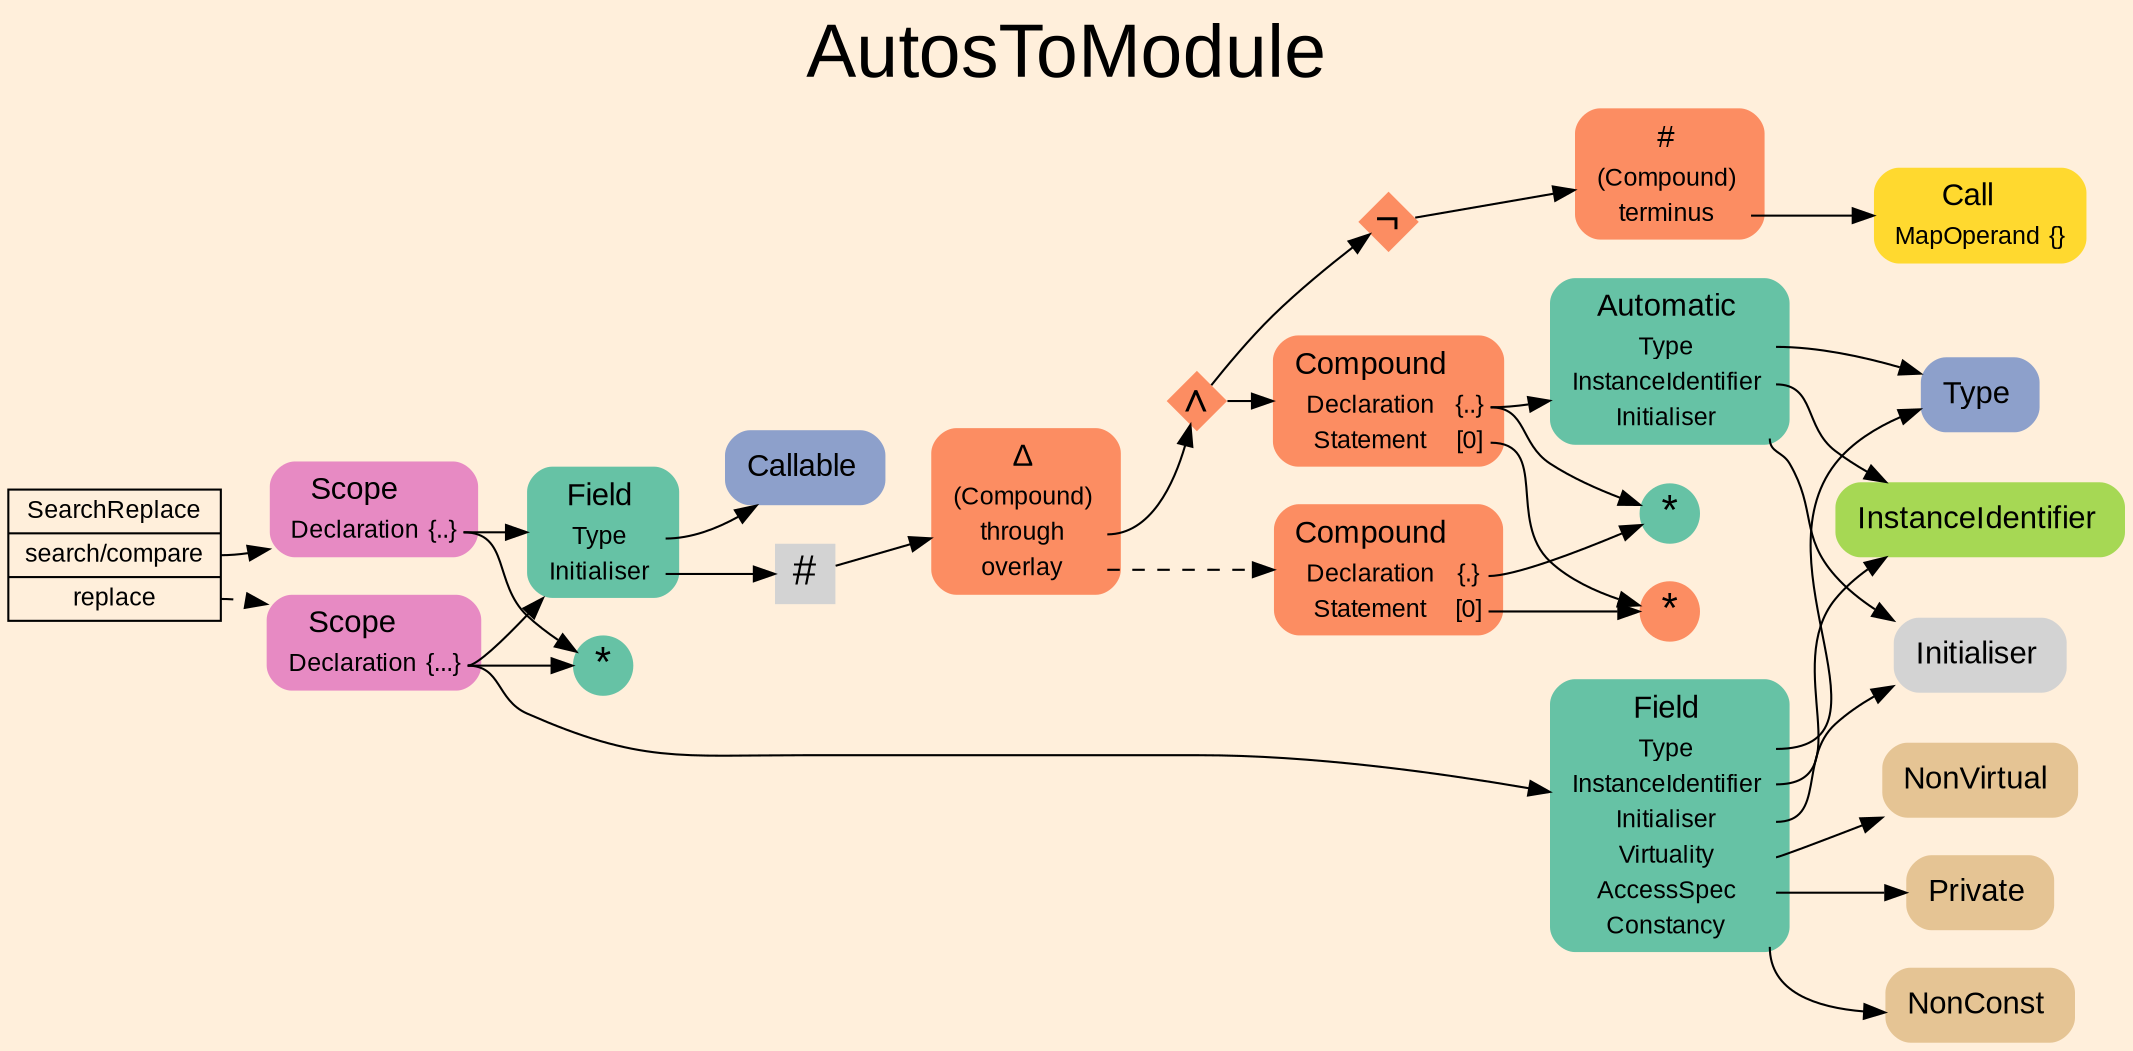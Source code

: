 digraph "AutosToModule" {
label = "AutosToModule"
labelloc = t
fontsize = "36"
graph [
    rankdir = "LR"
    ranksep = 0.3
    bgcolor = antiquewhite1
    color = black
    fontcolor = black
    fontname = "Arial"
];
node [
    fontname = "Arial"
];
edge [
    fontname = "Arial"
];

// -------------------- transformation figure --------------------
"CR#B-4-23" [
    // -------- block CR#B-4-23 ----------
    shape = "record"
    fillcolor = antiquewhite1
    label = "<fixed> SearchReplace | <port0> search/compare | <port1> replace"
    style = "filled"
    fontsize = "12"
    color = black
    fontcolor = black
];

"#B-2-485" [
    // -------- block #B-2-485 ----------
    shape = "plaintext"
    fillcolor = "/set28/4"
    label = <<TABLE BORDER="0" CELLBORDER="0" CELLSPACING="0">
     <TR><TD><FONT POINT-SIZE="15.0">Scope</FONT></TD><TD></TD></TR>
     <TR><TD>Declaration</TD><TD PORT="port0">{..}</TD></TR>
    </TABLE>>
    style = "rounded,filled"
    fontsize = "12"
];

"#B-2-487" [
    // -------- block #B-2-487 ----------
    shape = "circle"
    fillcolor = "/set28/1"
    label = <*>
    style = "filled"
    fontsize = "20"
    penwidth = 0.0
    fixedsize = true
    width = 0.4
    height = 0.4
];

"#B-2-491" [
    // -------- block #B-2-491 ----------
    shape = "plaintext"
    fillcolor = "/set28/1"
    label = <<TABLE BORDER="0" CELLBORDER="0" CELLSPACING="0">
     <TR><TD><FONT POINT-SIZE="15.0">Field</FONT></TD><TD></TD></TR>
     <TR><TD>Type</TD><TD PORT="port0"></TD></TR>
     <TR><TD>Initialiser</TD><TD PORT="port1"></TD></TR>
    </TABLE>>
    style = "rounded,filled"
    fontsize = "12"
];

"#B-2-493" [
    // -------- block #B-2-493 ----------
    shape = "plaintext"
    fillcolor = "/set28/3"
    label = <<TABLE BORDER="0" CELLBORDER="0" CELLSPACING="0">
     <TR><TD><FONT POINT-SIZE="15.0">Callable</FONT></TD><TD></TD></TR>
    </TABLE>>
    style = "rounded,filled"
    fontsize = "12"
];

"#B-2-494" [
    // -------- block #B-2-494 ----------
    shape = "square"
    label = <#>
    style = "filled"
    fontsize = "20"
    penwidth = 0.0
    fixedsize = true
    width = 0.4
    height = 0.4
];

"#B-2-497" [
    // -------- block #B-2-497 ----------
    shape = "plaintext"
    fillcolor = "/set28/2"
    label = <<TABLE BORDER="0" CELLBORDER="0" CELLSPACING="0">
     <TR><TD><FONT POINT-SIZE="15.0">Δ</FONT></TD><TD></TD></TR>
     <TR><TD>(Compound)</TD><TD PORT="port0"></TD></TR>
     <TR><TD>through</TD><TD PORT="port1"></TD></TR>
     <TR><TD>overlay</TD><TD PORT="port2"></TD></TR>
    </TABLE>>
    style = "rounded,filled"
    fontsize = "12"
];

"#B-2-502" [
    // -------- block #B-2-502 ----------
    shape = "diamond"
    fillcolor = "/set28/2"
    label = <∧>
    style = "filled"
    fontsize = "20"
    penwidth = 0.0
    fixedsize = true
    width = 0.4
    height = 0.4
];

"#B-2-503" [
    // -------- block #B-2-503 ----------
    shape = "diamond"
    fillcolor = "/set28/2"
    label = <¬>
    style = "filled"
    fontsize = "20"
    penwidth = 0.0
    fixedsize = true
    width = 0.4
    height = 0.4
];

"#B-2-504" [
    // -------- block #B-2-504 ----------
    shape = "plaintext"
    fillcolor = "/set28/2"
    label = <<TABLE BORDER="0" CELLBORDER="0" CELLSPACING="0">
     <TR><TD><FONT POINT-SIZE="15.0">#</FONT></TD><TD></TD></TR>
     <TR><TD>(Compound)</TD><TD PORT="port0"></TD></TR>
     <TR><TD>terminus</TD><TD PORT="port1"></TD></TR>
    </TABLE>>
    style = "rounded,filled"
    fontsize = "12"
];

"#B-2-505" [
    // -------- block #B-2-505 ----------
    shape = "plaintext"
    fillcolor = "/set28/6"
    label = <<TABLE BORDER="0" CELLBORDER="0" CELLSPACING="0">
     <TR><TD><FONT POINT-SIZE="15.0">Call</FONT></TD><TD></TD></TR>
     <TR><TD>MapOperand</TD><TD PORT="port0">{}</TD></TR>
    </TABLE>>
    style = "rounded,filled"
    fontsize = "12"
];

"#B-2-495" [
    // -------- block #B-2-495 ----------
    shape = "plaintext"
    fillcolor = "/set28/2"
    label = <<TABLE BORDER="0" CELLBORDER="0" CELLSPACING="0">
     <TR><TD><FONT POINT-SIZE="15.0">Compound</FONT></TD><TD></TD></TR>
     <TR><TD>Declaration</TD><TD PORT="port0">{..}</TD></TR>
     <TR><TD>Statement</TD><TD PORT="port1">[0]</TD></TR>
    </TABLE>>
    style = "rounded,filled"
    fontsize = "12"
];

"#B-2-488" [
    // -------- block #B-2-488 ----------
    shape = "circle"
    fillcolor = "/set28/1"
    label = <*>
    style = "filled"
    fontsize = "20"
    penwidth = 0.0
    fixedsize = true
    width = 0.4
    height = 0.4
];

"#B-2-490" [
    // -------- block #B-2-490 ----------
    shape = "plaintext"
    fillcolor = "/set28/1"
    label = <<TABLE BORDER="0" CELLBORDER="0" CELLSPACING="0">
     <TR><TD><FONT POINT-SIZE="15.0">Automatic</FONT></TD><TD></TD></TR>
     <TR><TD>Type</TD><TD PORT="port0"></TD></TR>
     <TR><TD>InstanceIdentifier</TD><TD PORT="port1"></TD></TR>
     <TR><TD>Initialiser</TD><TD PORT="port2"></TD></TR>
    </TABLE>>
    style = "rounded,filled"
    fontsize = "12"
];

"#B-2-499" [
    // -------- block #B-2-499 ----------
    shape = "plaintext"
    fillcolor = "/set28/3"
    label = <<TABLE BORDER="0" CELLBORDER="0" CELLSPACING="0">
     <TR><TD><FONT POINT-SIZE="15.0">Type</FONT></TD><TD></TD></TR>
    </TABLE>>
    style = "rounded,filled"
    fontsize = "12"
];

"#B-2-500" [
    // -------- block #B-2-500 ----------
    shape = "plaintext"
    fillcolor = "/set28/5"
    label = <<TABLE BORDER="0" CELLBORDER="0" CELLSPACING="0">
     <TR><TD><FONT POINT-SIZE="15.0">InstanceIdentifier</FONT></TD><TD></TD></TR>
    </TABLE>>
    style = "rounded,filled"
    fontsize = "12"
];

"#B-2-501" [
    // -------- block #B-2-501 ----------
    shape = "plaintext"
    label = <<TABLE BORDER="0" CELLBORDER="0" CELLSPACING="0">
     <TR><TD><FONT POINT-SIZE="15.0">Initialiser</FONT></TD><TD></TD></TR>
    </TABLE>>
    style = "rounded,filled"
    fontsize = "12"
];

"#B-2-489" [
    // -------- block #B-2-489 ----------
    shape = "circle"
    fillcolor = "/set28/2"
    label = <*>
    style = "filled"
    fontsize = "20"
    penwidth = 0.0
    fixedsize = true
    width = 0.4
    height = 0.4
];

"#B-2-496" [
    // -------- block #B-2-496 ----------
    shape = "plaintext"
    fillcolor = "/set28/2"
    label = <<TABLE BORDER="0" CELLBORDER="0" CELLSPACING="0">
     <TR><TD><FONT POINT-SIZE="15.0">Compound</FONT></TD><TD></TD></TR>
     <TR><TD>Declaration</TD><TD PORT="port0">{.}</TD></TR>
     <TR><TD>Statement</TD><TD PORT="port1">[0]</TD></TR>
    </TABLE>>
    style = "rounded,filled"
    fontsize = "12"
];

"#B-2-486" [
    // -------- block #B-2-486 ----------
    shape = "plaintext"
    fillcolor = "/set28/4"
    label = <<TABLE BORDER="0" CELLBORDER="0" CELLSPACING="0">
     <TR><TD><FONT POINT-SIZE="15.0">Scope</FONT></TD><TD></TD></TR>
     <TR><TD>Declaration</TD><TD PORT="port0">{...}</TD></TR>
    </TABLE>>
    style = "rounded,filled"
    fontsize = "12"
];

"#B-2-492" [
    // -------- block #B-2-492 ----------
    shape = "plaintext"
    fillcolor = "/set28/1"
    label = <<TABLE BORDER="0" CELLBORDER="0" CELLSPACING="0">
     <TR><TD><FONT POINT-SIZE="15.0">Field</FONT></TD><TD></TD></TR>
     <TR><TD>Type</TD><TD PORT="port0"></TD></TR>
     <TR><TD>InstanceIdentifier</TD><TD PORT="port1"></TD></TR>
     <TR><TD>Initialiser</TD><TD PORT="port2"></TD></TR>
     <TR><TD>Virtuality</TD><TD PORT="port3"></TD></TR>
     <TR><TD>AccessSpec</TD><TD PORT="port4"></TD></TR>
     <TR><TD>Constancy</TD><TD PORT="port5"></TD></TR>
    </TABLE>>
    style = "rounded,filled"
    fontsize = "12"
];

"#B-2-506" [
    // -------- block #B-2-506 ----------
    shape = "plaintext"
    fillcolor = "/set28/7"
    label = <<TABLE BORDER="0" CELLBORDER="0" CELLSPACING="0">
     <TR><TD><FONT POINT-SIZE="15.0">NonVirtual</FONT></TD><TD></TD></TR>
    </TABLE>>
    style = "rounded,filled"
    fontsize = "12"
];

"#B-2-507" [
    // -------- block #B-2-507 ----------
    shape = "plaintext"
    fillcolor = "/set28/7"
    label = <<TABLE BORDER="0" CELLBORDER="0" CELLSPACING="0">
     <TR><TD><FONT POINT-SIZE="15.0">Private</FONT></TD><TD></TD></TR>
    </TABLE>>
    style = "rounded,filled"
    fontsize = "12"
];

"#B-2-508" [
    // -------- block #B-2-508 ----------
    shape = "plaintext"
    fillcolor = "/set28/7"
    label = <<TABLE BORDER="0" CELLBORDER="0" CELLSPACING="0">
     <TR><TD><FONT POINT-SIZE="15.0">NonConst</FONT></TD><TD></TD></TR>
    </TABLE>>
    style = "rounded,filled"
    fontsize = "12"
];

"CR#B-4-23":port0 -> "#B-2-485" [
    color = black
    fontcolor = black
];

"CR#B-4-23":port1 -> "#B-2-486" [
    style="dashed"
    color = black
    fontcolor = black
];

"#B-2-485":port0 -> "#B-2-487" [
    color = black
    fontcolor = black
];

"#B-2-485":port0 -> "#B-2-491" [
    color = black
    fontcolor = black
];

"#B-2-491":port0 -> "#B-2-493" [
    color = black
    fontcolor = black
];

"#B-2-491":port1 -> "#B-2-494" [
    color = black
    fontcolor = black
];

"#B-2-494" -> "#B-2-497" [
    color = black
    fontcolor = black
];

"#B-2-497":port1 -> "#B-2-502" [
    color = black
    fontcolor = black
];

"#B-2-497":port2 -> "#B-2-496" [
    style="dashed"
    color = black
    fontcolor = black
];

"#B-2-502" -> "#B-2-503" [
    color = black
    fontcolor = black
];

"#B-2-502" -> "#B-2-495" [
    color = black
    fontcolor = black
];

"#B-2-503" -> "#B-2-504" [
    color = black
    fontcolor = black
];

"#B-2-504":port1 -> "#B-2-505" [
    color = black
    fontcolor = black
];

"#B-2-495":port0 -> "#B-2-488" [
    color = black
    fontcolor = black
];

"#B-2-495":port0 -> "#B-2-490" [
    color = black
    fontcolor = black
];

"#B-2-495":port1 -> "#B-2-489" [
    color = black
    fontcolor = black
];

"#B-2-490":port0 -> "#B-2-499" [
    color = black
    fontcolor = black
];

"#B-2-490":port1 -> "#B-2-500" [
    color = black
    fontcolor = black
];

"#B-2-490":port2 -> "#B-2-501" [
    color = black
    fontcolor = black
];

"#B-2-496":port0 -> "#B-2-488" [
    color = black
    fontcolor = black
];

"#B-2-496":port1 -> "#B-2-489" [
    color = black
    fontcolor = black
];

"#B-2-486":port0 -> "#B-2-487" [
    color = black
    fontcolor = black
];

"#B-2-486":port0 -> "#B-2-491" [
    color = black
    fontcolor = black
];

"#B-2-486":port0 -> "#B-2-492" [
    color = black
    fontcolor = black
];

"#B-2-492":port0 -> "#B-2-499" [
    color = black
    fontcolor = black
];

"#B-2-492":port1 -> "#B-2-500" [
    color = black
    fontcolor = black
];

"#B-2-492":port2 -> "#B-2-501" [
    color = black
    fontcolor = black
];

"#B-2-492":port3 -> "#B-2-506" [
    color = black
    fontcolor = black
];

"#B-2-492":port4 -> "#B-2-507" [
    color = black
    fontcolor = black
];

"#B-2-492":port5 -> "#B-2-508" [
    color = black
    fontcolor = black
];


}
